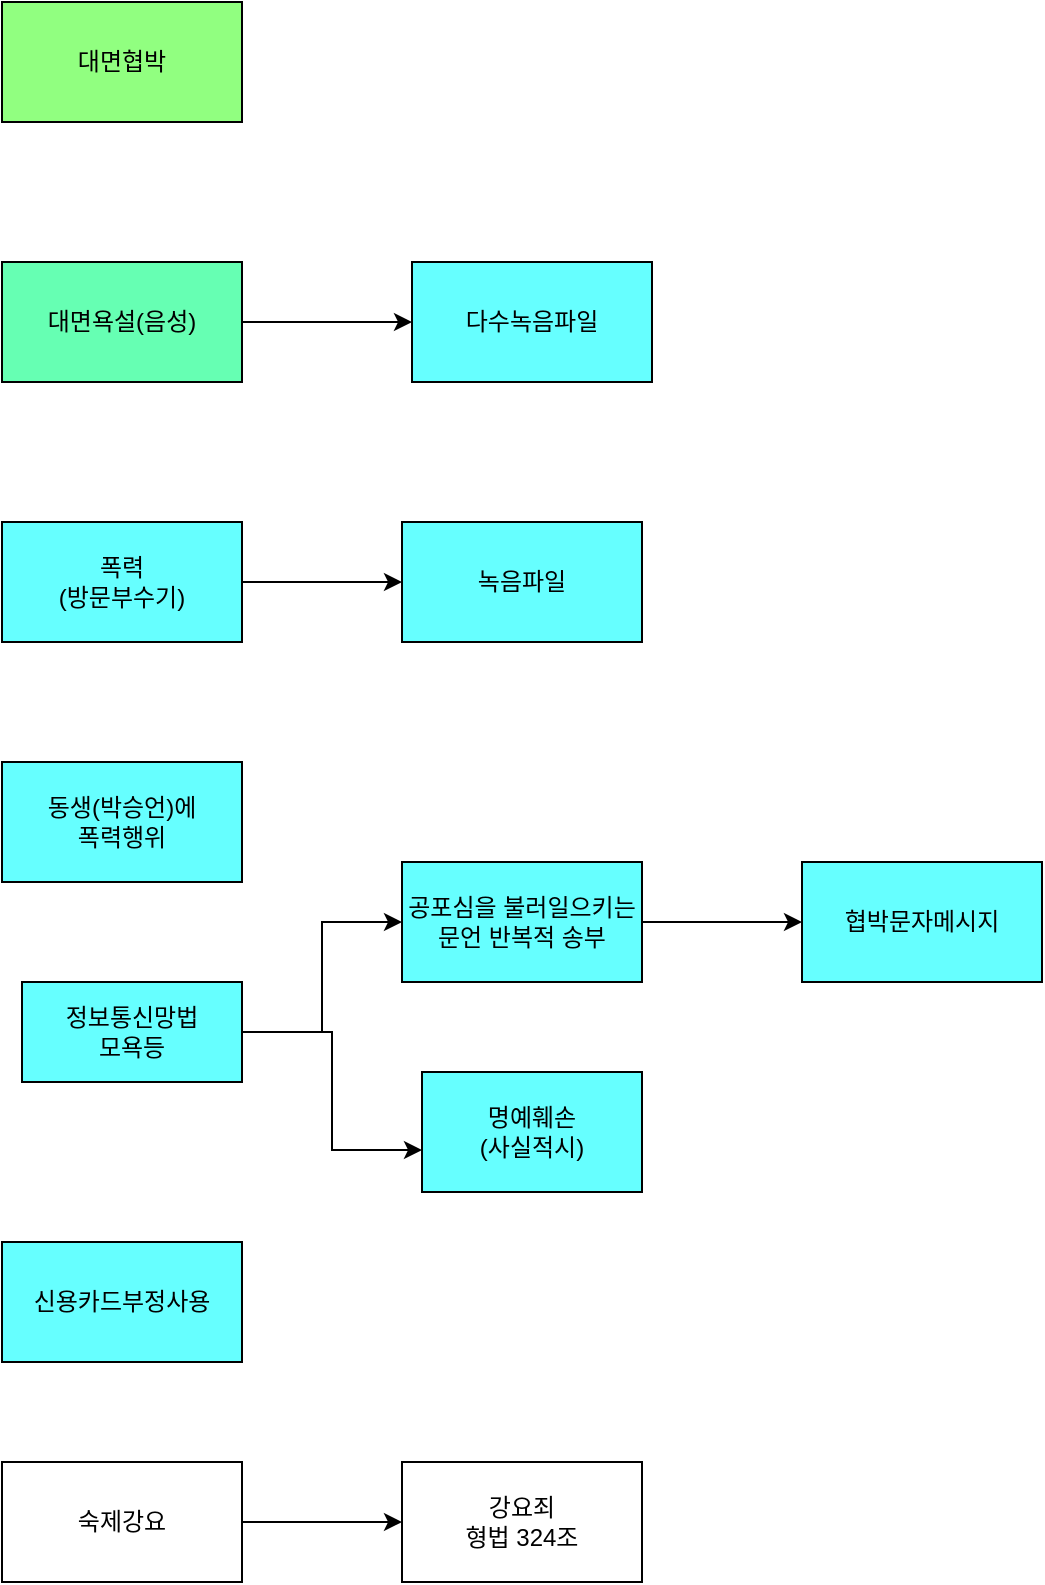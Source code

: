 <mxfile version="21.7.5" type="github">
  <diagram name="페이지-1" id="A2mZg5_CzM6SbHUTz9Lb">
    <mxGraphModel dx="1387" dy="765" grid="1" gridSize="10" guides="1" tooltips="1" connect="1" arrows="1" fold="1" page="1" pageScale="1" pageWidth="827" pageHeight="1169" math="0" shadow="0">
      <root>
        <mxCell id="0" />
        <mxCell id="1" parent="0" />
        <mxCell id="kALwG-dQVVFzzXNTB5KC-1" value="대면협박" style="rounded=0;whiteSpace=wrap;html=1;fillColor=#91FF80;" vertex="1" parent="1">
          <mxGeometry x="30" y="50" width="120" height="60" as="geometry" />
        </mxCell>
        <mxCell id="kALwG-dQVVFzzXNTB5KC-4" value="" style="edgeStyle=orthogonalEdgeStyle;rounded=0;orthogonalLoop=1;jettySize=auto;html=1;" edge="1" parent="1" source="kALwG-dQVVFzzXNTB5KC-2" target="kALwG-dQVVFzzXNTB5KC-3">
          <mxGeometry relative="1" as="geometry" />
        </mxCell>
        <mxCell id="kALwG-dQVVFzzXNTB5KC-2" value="대면욕설(음성)" style="rounded=0;whiteSpace=wrap;html=1;fillColor=#66FFB3;" vertex="1" parent="1">
          <mxGeometry x="30" y="180" width="120" height="60" as="geometry" />
        </mxCell>
        <mxCell id="kALwG-dQVVFzzXNTB5KC-7" value="" style="edgeStyle=orthogonalEdgeStyle;rounded=0;orthogonalLoop=1;jettySize=auto;html=1;" edge="1" parent="1" source="kALwG-dQVVFzzXNTB5KC-5" target="kALwG-dQVVFzzXNTB5KC-6">
          <mxGeometry relative="1" as="geometry" />
        </mxCell>
        <mxCell id="kALwG-dQVVFzzXNTB5KC-11" value="" style="edgeStyle=orthogonalEdgeStyle;rounded=0;orthogonalLoop=1;jettySize=auto;html=1;" edge="1" parent="1" source="kALwG-dQVVFzzXNTB5KC-9" target="kALwG-dQVVFzzXNTB5KC-10">
          <mxGeometry relative="1" as="geometry" />
        </mxCell>
        <mxCell id="kALwG-dQVVFzzXNTB5KC-18" style="edgeStyle=orthogonalEdgeStyle;rounded=0;orthogonalLoop=1;jettySize=auto;html=1;entryX=0;entryY=0.65;entryDx=0;entryDy=0;entryPerimeter=0;" edge="1" parent="1" source="kALwG-dQVVFzzXNTB5KC-9" target="kALwG-dQVVFzzXNTB5KC-12">
          <mxGeometry relative="1" as="geometry" />
        </mxCell>
        <mxCell id="kALwG-dQVVFzzXNTB5KC-20" value="" style="edgeStyle=orthogonalEdgeStyle;rounded=0;orthogonalLoop=1;jettySize=auto;html=1;" edge="1" parent="1" source="kALwG-dQVVFzzXNTB5KC-10" target="kALwG-dQVVFzzXNTB5KC-19">
          <mxGeometry relative="1" as="geometry" />
        </mxCell>
        <mxCell id="kALwG-dQVVFzzXNTB5KC-17" value="" style="edgeStyle=orthogonalEdgeStyle;rounded=0;orthogonalLoop=1;jettySize=auto;html=1;" edge="1" parent="1" source="kALwG-dQVVFzzXNTB5KC-15" target="kALwG-dQVVFzzXNTB5KC-16">
          <mxGeometry relative="1" as="geometry" />
        </mxCell>
        <mxCell id="kALwG-dQVVFzzXNTB5KC-15" value="숙제강요" style="rounded=0;whiteSpace=wrap;html=1;" vertex="1" parent="1">
          <mxGeometry x="30" y="780" width="120" height="60" as="geometry" />
        </mxCell>
        <mxCell id="kALwG-dQVVFzzXNTB5KC-16" value="강요죄&lt;br&gt;형법 324조" style="rounded=0;whiteSpace=wrap;html=1;" vertex="1" parent="1">
          <mxGeometry x="230" y="780" width="120" height="60" as="geometry" />
        </mxCell>
        <mxCell id="kALwG-dQVVFzzXNTB5KC-3" value="다수녹음파일" style="whiteSpace=wrap;html=1;rounded=0;fillColor=#66FFFF;" vertex="1" parent="1">
          <mxGeometry x="235" y="180" width="120" height="60" as="geometry" />
        </mxCell>
        <mxCell id="kALwG-dQVVFzzXNTB5KC-5" value="폭력&lt;br&gt;(방문부수기)" style="rounded=0;whiteSpace=wrap;html=1;fillColor=#66FFFF;" vertex="1" parent="1">
          <mxGeometry x="30" y="310" width="120" height="60" as="geometry" />
        </mxCell>
        <mxCell id="kALwG-dQVVFzzXNTB5KC-6" value="녹음파일" style="rounded=0;whiteSpace=wrap;html=1;fillColor=#66FFFF;" vertex="1" parent="1">
          <mxGeometry x="230" y="310" width="120" height="60" as="geometry" />
        </mxCell>
        <mxCell id="kALwG-dQVVFzzXNTB5KC-8" value="동생(박승언)에&lt;br&gt;폭력행위" style="rounded=0;whiteSpace=wrap;html=1;fillColor=#66FFFF;" vertex="1" parent="1">
          <mxGeometry x="30" y="430" width="120" height="60" as="geometry" />
        </mxCell>
        <mxCell id="kALwG-dQVVFzzXNTB5KC-9" value="정보통신망법&lt;br&gt;모욕등" style="rounded=0;whiteSpace=wrap;html=1;fillColor=#66FFFF;" vertex="1" parent="1">
          <mxGeometry x="40" y="540" width="110" height="50" as="geometry" />
        </mxCell>
        <mxCell id="kALwG-dQVVFzzXNTB5KC-10" value="공포심을 불러일으키는 문언 반복적 송부" style="rounded=0;whiteSpace=wrap;html=1;fillColor=#66FFFF;" vertex="1" parent="1">
          <mxGeometry x="230" y="480" width="120" height="60" as="geometry" />
        </mxCell>
        <mxCell id="kALwG-dQVVFzzXNTB5KC-12" value="명예훼손&lt;br&gt;(사실적시)" style="rounded=0;whiteSpace=wrap;html=1;fillColor=#66FFFF;" vertex="1" parent="1">
          <mxGeometry x="240" y="585" width="110" height="60" as="geometry" />
        </mxCell>
        <mxCell id="kALwG-dQVVFzzXNTB5KC-14" value="신용카드부정사용" style="rounded=0;whiteSpace=wrap;html=1;fillColor=#66FFFF;" vertex="1" parent="1">
          <mxGeometry x="30" y="670" width="120" height="60" as="geometry" />
        </mxCell>
        <mxCell id="kALwG-dQVVFzzXNTB5KC-19" value="협박문자메시지" style="whiteSpace=wrap;html=1;rounded=0;fillColor=#66FFFF;" vertex="1" parent="1">
          <mxGeometry x="430" y="480" width="120" height="60" as="geometry" />
        </mxCell>
      </root>
    </mxGraphModel>
  </diagram>
</mxfile>
